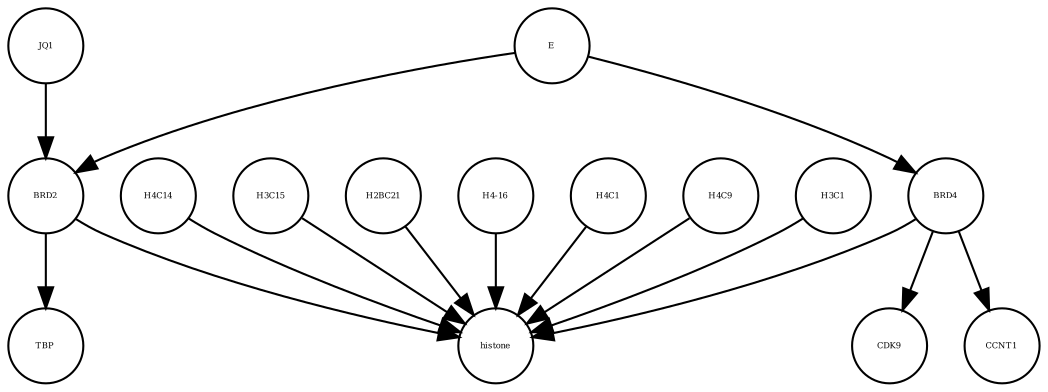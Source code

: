 strict digraph  {
JQ1 [annotation="", bipartite=0, cls=macromolecule, fontsize=4, label=JQ1, shape=circle];
H4C14 [annotation="", bipartite=0, cls=macromolecule, fontsize=4, label=H4C14, shape=circle];
H3C15 [annotation="", bipartite=0, cls=macromolecule, fontsize=4, label=H3C15, shape=circle];
BRD4 [annotation="", bipartite=0, cls=macromolecule, fontsize=4, label=BRD4, shape=circle];
H2BC21 [annotation="", bipartite=0, cls=macromolecule, fontsize=4, label=H2BC21, shape=circle];
E [annotation=urn_miriam_ncbiprotein_BCD58755, bipartite=0, cls=macromolecule, fontsize=4, label=E, shape=circle];
BRD2 [annotation="", bipartite=0, cls=macromolecule, fontsize=4, label=BRD2, shape=circle];
"H4-16" [annotation="", bipartite=0, cls=macromolecule, fontsize=4, label="H4-16", shape=circle];
H4C1 [annotation="", bipartite=0, cls=macromolecule, fontsize=4, label=H4C1, shape=circle];
TBP [annotation="", bipartite=0, cls=macromolecule, fontsize=4, label=TBP, shape=circle];
H4C9 [annotation="", bipartite=0, cls=macromolecule, fontsize=4, label=H4C9, shape=circle];
H3C1 [annotation="", bipartite=0, cls=macromolecule, fontsize=4, label=H3C1, shape=circle];
CDK9 [annotation="", bipartite=0, cls=macromolecule, fontsize=4, label=CDK9, shape=circle];
histone [annotation="", bipartite=0, cls=complex, fontsize=4, label=histone, shape=circle];
CCNT1 [annotation="", bipartite=0, cls=macromolecule, fontsize=4, label=CCNT1, shape=circle];
JQ1 -> BRD2  [annotation="urn_miriam_doi_10.1038%2Fs41586-020-2286-9|urn_miriam_doi_10.1080%2F15592294.2018.1469891", interaction_type=inhibition];
H4C14 -> histone  [annotation="", interaction_type=production];
H3C15 -> histone  [annotation="", interaction_type=production];
BRD4 -> CDK9  [annotation=urn_miriam_taxonomy_10090, interaction_type=catalysis];
BRD4 -> CCNT1  [annotation="", interaction_type=catalysis];
BRD4 -> histone  [annotation="urn_miriam_doi_10.1038%2Fnsmb.3228.|urn_miriam_doi_10.1016%2Fj.molcel.2008.01.018", interaction_type=catalysis];
H2BC21 -> histone  [annotation="", interaction_type=production];
E -> BRD4  [annotation="urn_miriam_doi_10.1038%2Fs41586-020-2286-9", interaction_type=inhibition];
E -> BRD2  [annotation="urn_miriam_doi_10.1038%2Fs41586-020-2286-9|urn_miriam_doi_10.1080%2F15592294.2018.1469891", interaction_type=inhibition];
BRD2 -> TBP  [annotation="urn_miriam_doi_10.1007%2Fs11010-006-9223-6", interaction_type=catalysis];
BRD2 -> histone  [annotation="urn_miriam_doi_10.1038%2Fnsmb.3228.|urn_miriam_doi_10.1016%2Fj.molcel.2008.01.018", interaction_type=catalysis];
"H4-16" -> histone  [annotation="", interaction_type=production];
H4C1 -> histone  [annotation="", interaction_type=production];
H4C9 -> histone  [annotation="", interaction_type=production];
H3C1 -> histone  [annotation="", interaction_type=production];
}
